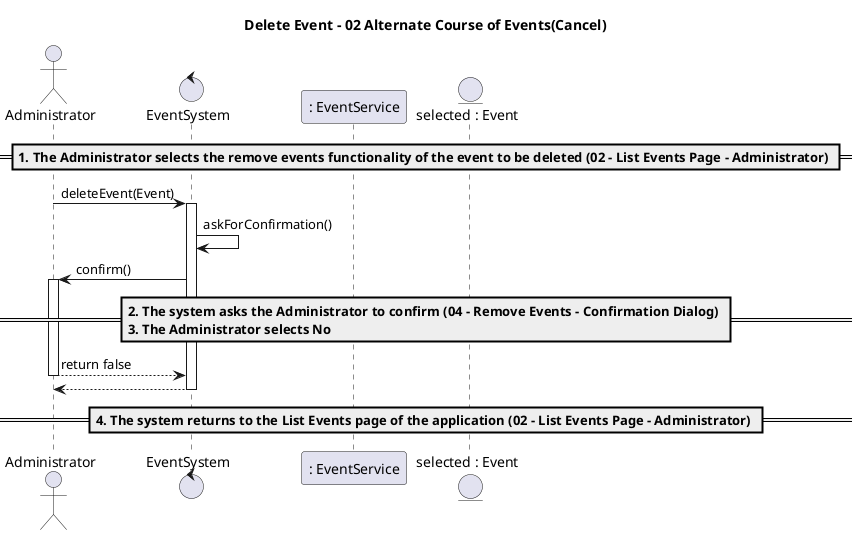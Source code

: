 @startuml
title Delete Event - 02 Alternate Course of Events(Cancel)

actor Administrator as Admin
control EventSystem as System
participant ": EventService" as Service
entity "selected : Event" as Event

== 1. The Administrator selects the remove events functionality of the event to be deleted **(02 - List Events Page - Administrator)** ==

Admin -> System: deleteEvent(Event)
activate System

System -> System: askForConfirmation()
System -> Admin: confirm()
activate Admin
== 2. The system asks the Administrator to confirm **(04 - Remove Events - Confirmation Dialog)** \n3. The Administrator selects **No** ==
Admin --> System: return false
deactivate Admin


System --> Admin
deactivate System

== 4. The system returns to the List Events page of the application **(02 - List Events Page - Administrator)** ==
@enduml
